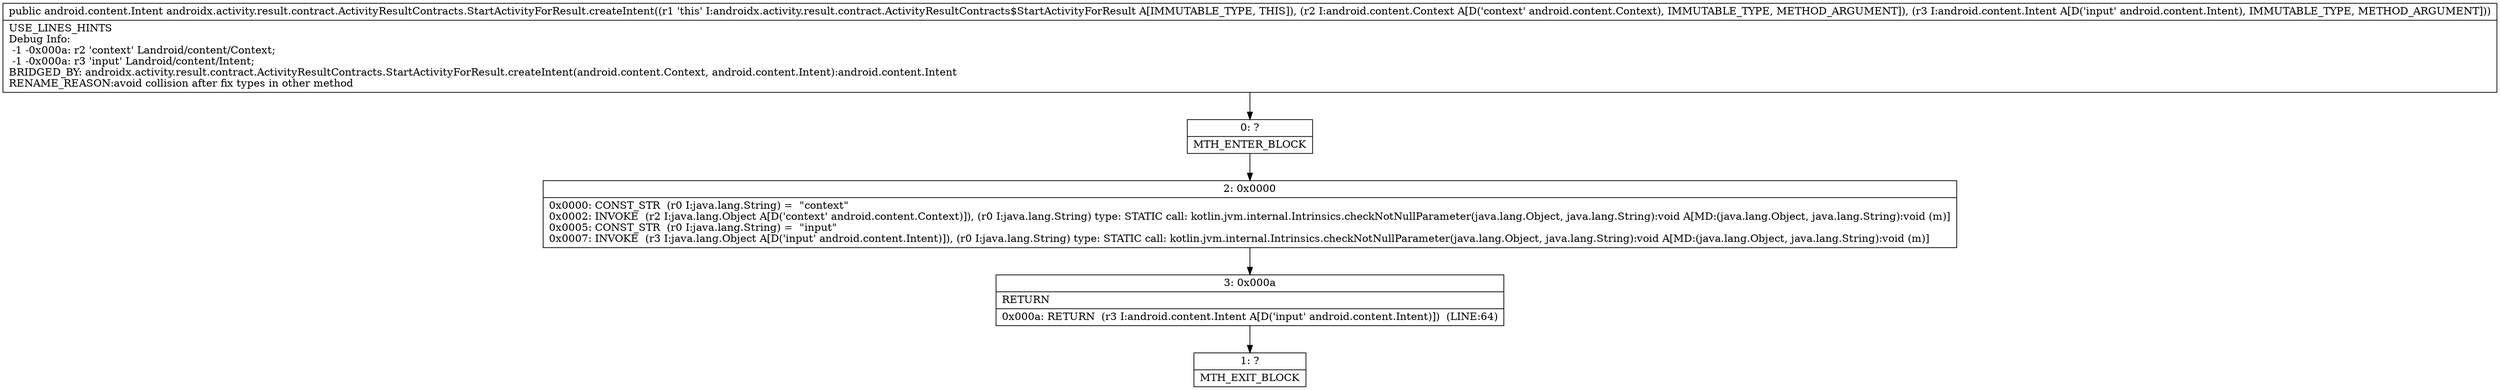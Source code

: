 digraph "CFG forandroidx.activity.result.contract.ActivityResultContracts.StartActivityForResult.createIntent(Landroid\/content\/Context;Landroid\/content\/Intent;)Landroid\/content\/Intent;" {
Node_0 [shape=record,label="{0\:\ ?|MTH_ENTER_BLOCK\l}"];
Node_2 [shape=record,label="{2\:\ 0x0000|0x0000: CONST_STR  (r0 I:java.lang.String) =  \"context\" \l0x0002: INVOKE  (r2 I:java.lang.Object A[D('context' android.content.Context)]), (r0 I:java.lang.String) type: STATIC call: kotlin.jvm.internal.Intrinsics.checkNotNullParameter(java.lang.Object, java.lang.String):void A[MD:(java.lang.Object, java.lang.String):void (m)]\l0x0005: CONST_STR  (r0 I:java.lang.String) =  \"input\" \l0x0007: INVOKE  (r3 I:java.lang.Object A[D('input' android.content.Intent)]), (r0 I:java.lang.String) type: STATIC call: kotlin.jvm.internal.Intrinsics.checkNotNullParameter(java.lang.Object, java.lang.String):void A[MD:(java.lang.Object, java.lang.String):void (m)]\l}"];
Node_3 [shape=record,label="{3\:\ 0x000a|RETURN\l|0x000a: RETURN  (r3 I:android.content.Intent A[D('input' android.content.Intent)])  (LINE:64)\l}"];
Node_1 [shape=record,label="{1\:\ ?|MTH_EXIT_BLOCK\l}"];
MethodNode[shape=record,label="{public android.content.Intent androidx.activity.result.contract.ActivityResultContracts.StartActivityForResult.createIntent((r1 'this' I:androidx.activity.result.contract.ActivityResultContracts$StartActivityForResult A[IMMUTABLE_TYPE, THIS]), (r2 I:android.content.Context A[D('context' android.content.Context), IMMUTABLE_TYPE, METHOD_ARGUMENT]), (r3 I:android.content.Intent A[D('input' android.content.Intent), IMMUTABLE_TYPE, METHOD_ARGUMENT]))  | USE_LINES_HINTS\lDebug Info:\l  \-1 \-0x000a: r2 'context' Landroid\/content\/Context;\l  \-1 \-0x000a: r3 'input' Landroid\/content\/Intent;\lBRIDGED_BY: androidx.activity.result.contract.ActivityResultContracts.StartActivityForResult.createIntent(android.content.Context, android.content.Intent):android.content.Intent\lRENAME_REASON:avoid collision after fix types in other method\l}"];
MethodNode -> Node_0;Node_0 -> Node_2;
Node_2 -> Node_3;
Node_3 -> Node_1;
}

